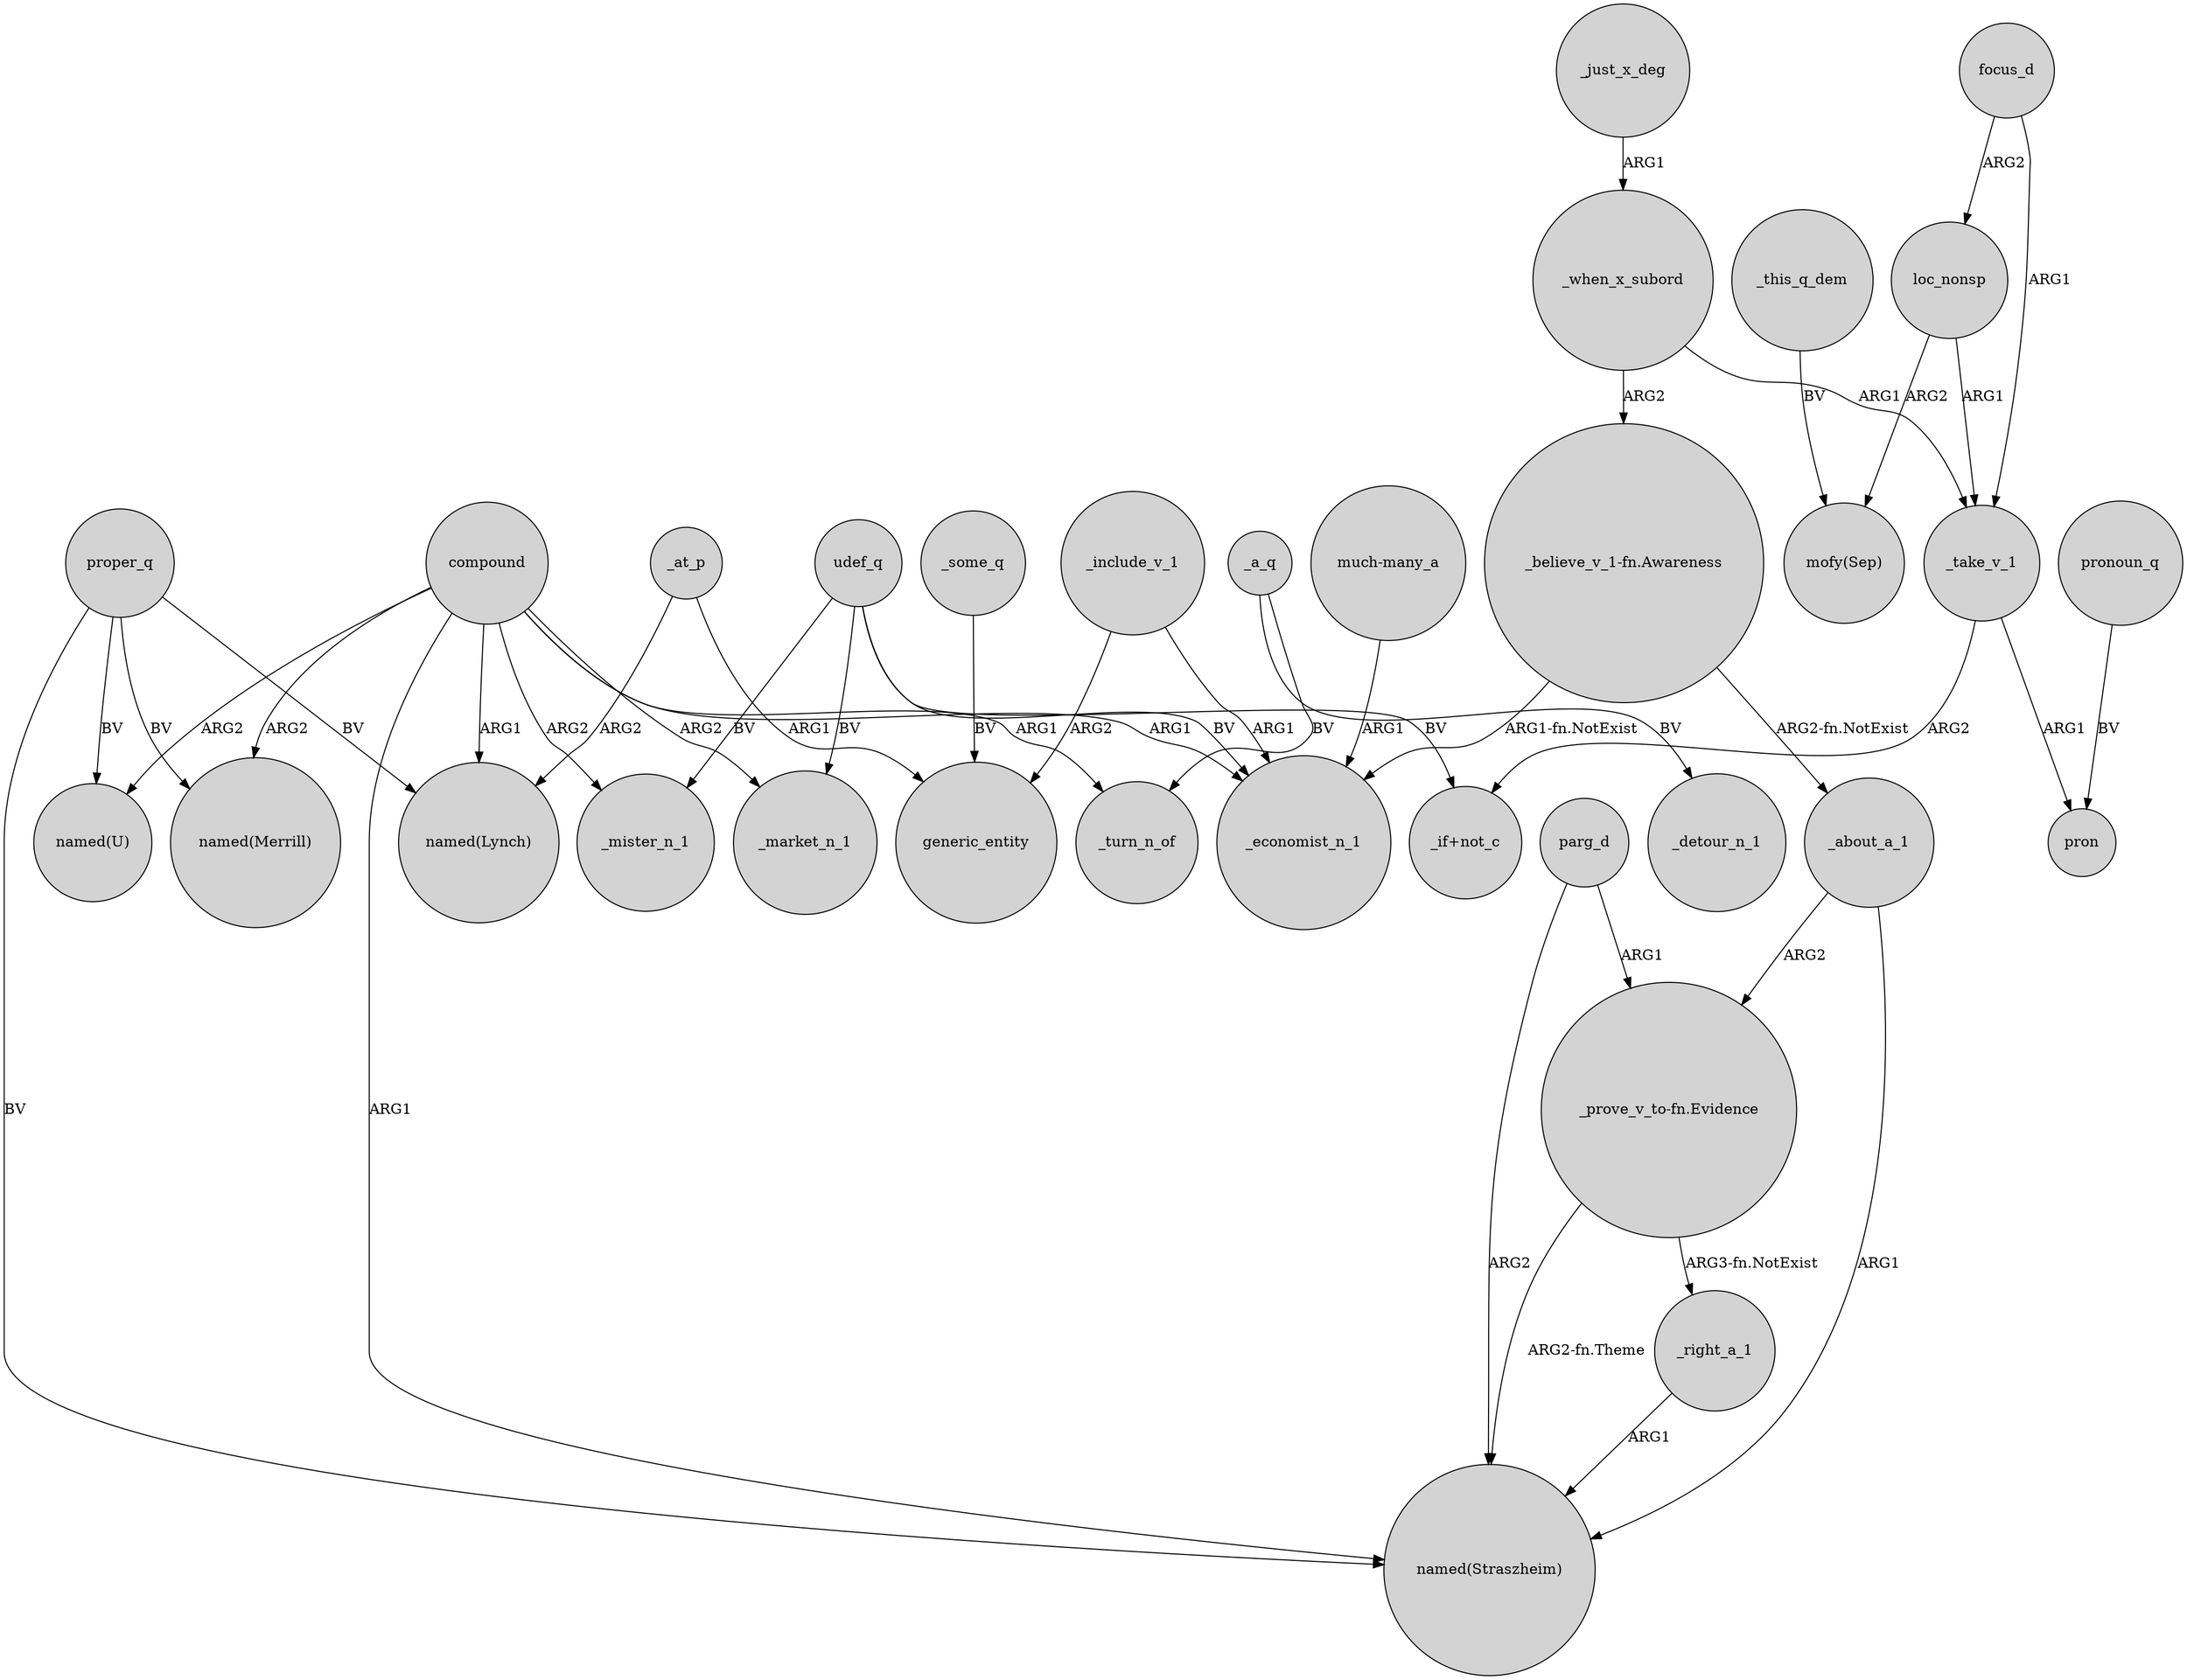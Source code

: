 digraph {
	node [shape=circle style=filled]
	compound -> _market_n_1 [label=ARG2]
	"_believe_v_1-fn.Awareness" -> _economist_n_1 [label="ARG1-fn.NotExist"]
	_just_x_deg -> _when_x_subord [label=ARG1]
	focus_d -> loc_nonsp [label=ARG2]
	compound -> "named(Lynch)" [label=ARG1]
	_about_a_1 -> "named(Straszheim)" [label=ARG1]
	compound -> "named(U)" [label=ARG2]
	compound -> _mister_n_1 [label=ARG2]
	proper_q -> "named(Lynch)" [label=BV]
	_include_v_1 -> _economist_n_1 [label=ARG1]
	focus_d -> _take_v_1 [label=ARG1]
	udef_q -> _mister_n_1 [label=BV]
	parg_d -> "_prove_v_to-fn.Evidence" [label=ARG1]
	udef_q -> _market_n_1 [label=BV]
	compound -> "named(Merrill)" [label=ARG2]
	udef_q -> _economist_n_1 [label=BV]
	_take_v_1 -> pron [label=ARG1]
	_include_v_1 -> generic_entity [label=ARG2]
	_when_x_subord -> "_believe_v_1-fn.Awareness" [label=ARG2]
	_when_x_subord -> _take_v_1 [label=ARG1]
	"much-many_a" -> _economist_n_1 [label=ARG1]
	_at_p -> generic_entity [label=ARG1]
	compound -> _economist_n_1 [label=ARG1]
	compound -> _turn_n_of [label=ARG1]
	pronoun_q -> pron [label=BV]
	_about_a_1 -> "_prove_v_to-fn.Evidence" [label=ARG2]
	_a_q -> _turn_n_of [label=BV]
	proper_q -> "named(U)" [label=BV]
	_this_q_dem -> "mofy(Sep)" [label=BV]
	"_prove_v_to-fn.Evidence" -> _right_a_1 [label="ARG3-fn.NotExist"]
	_at_p -> "named(Lynch)" [label=ARG2]
	"_believe_v_1-fn.Awareness" -> _about_a_1 [label="ARG2-fn.NotExist"]
	_some_q -> generic_entity [label=BV]
	proper_q -> "named(Straszheim)" [label=BV]
	_right_a_1 -> "named(Straszheim)" [label=ARG1]
	proper_q -> "named(Merrill)" [label=BV]
	loc_nonsp -> _take_v_1 [label=ARG1]
	_a_q -> _detour_n_1 [label=BV]
	loc_nonsp -> "mofy(Sep)" [label=ARG2]
	parg_d -> "named(Straszheim)" [label=ARG2]
	compound -> "named(Straszheim)" [label=ARG1]
	_take_v_1 -> "_if+not_c" [label=ARG2]
	"_prove_v_to-fn.Evidence" -> "named(Straszheim)" [label="ARG2-fn.Theme"]
	udef_q -> "_if+not_c" [label=BV]
}
